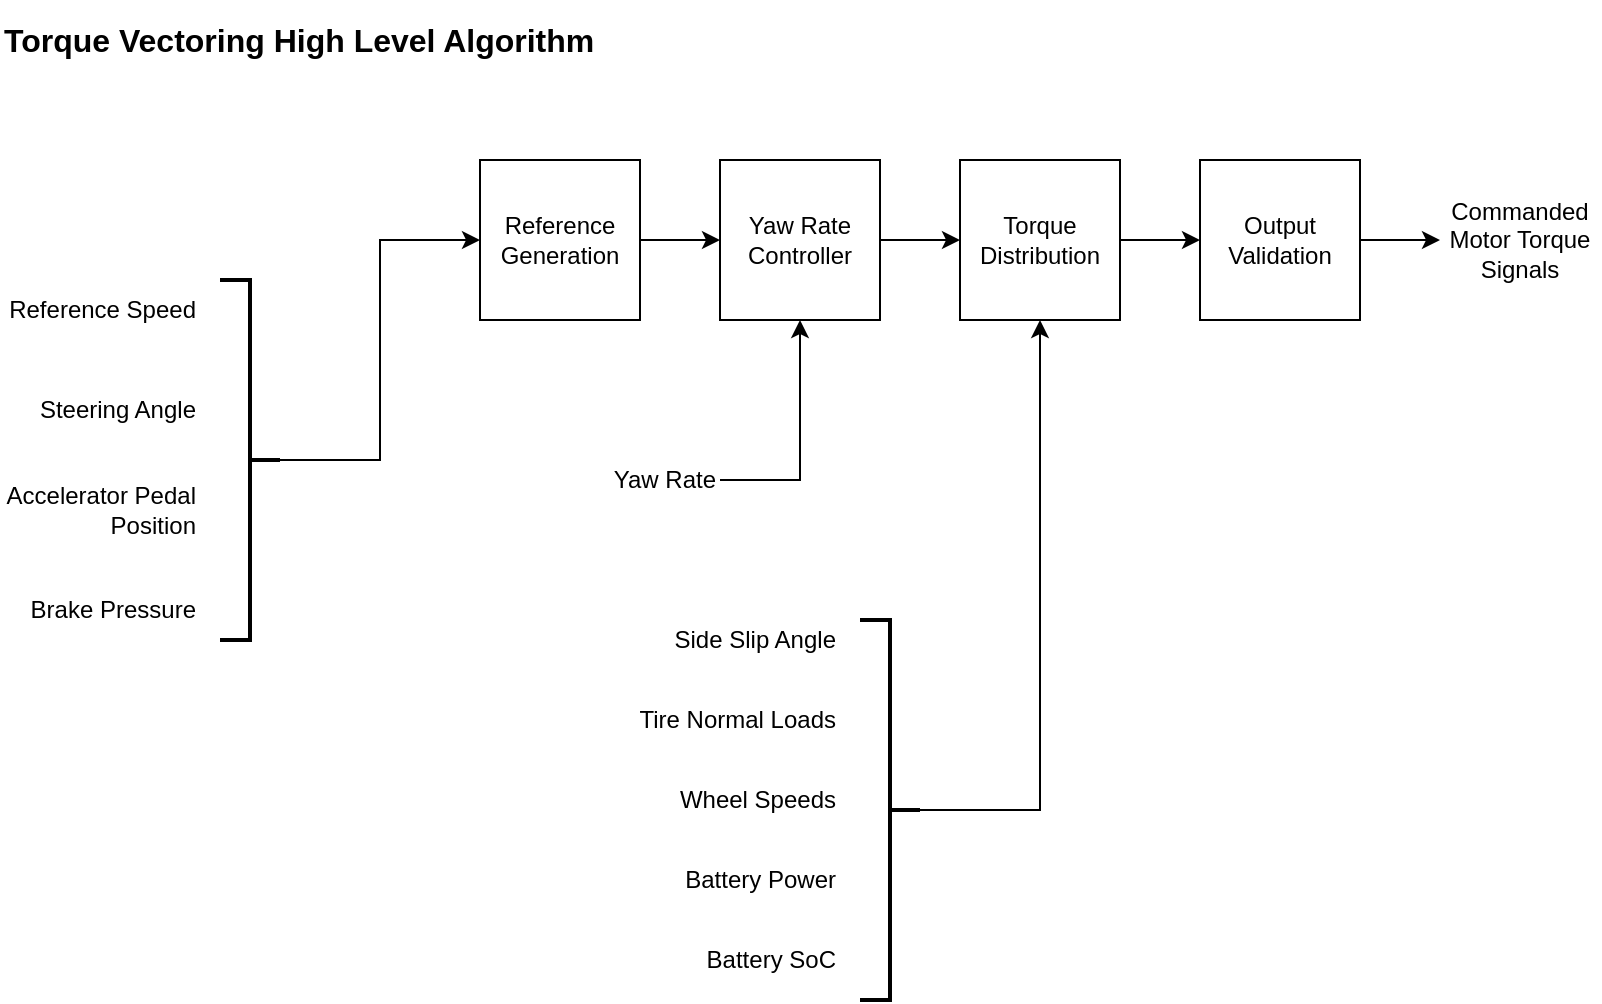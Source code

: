 <mxfile version="24.7.14">
  <diagram name="Page-1" id="hZyFnnQ-NEO26R5vmmBj">
    <mxGraphModel dx="1404" dy="1012" grid="1" gridSize="10" guides="1" tooltips="1" connect="1" arrows="1" fold="1" page="0" pageScale="1" pageWidth="850" pageHeight="1100" math="0" shadow="0">
      <root>
        <mxCell id="0" />
        <mxCell id="1" parent="0" />
        <mxCell id="ZVUKp8MK0bkCZlVXY3z7-9" value="Commanded Motor Torque Signals" style="text;html=1;align=center;verticalAlign=middle;whiteSpace=wrap;rounded=0;" parent="1" vertex="1">
          <mxGeometry x="440" y="-60" width="80" height="40" as="geometry" />
        </mxCell>
        <mxCell id="jxocmDw_oHp8jbZbiG_L-11" value="Torque Vectoring High Level Algorithm" style="text;html=1;align=left;verticalAlign=middle;whiteSpace=wrap;rounded=0;fontStyle=1;fontSize=16;" vertex="1" parent="1">
          <mxGeometry x="-280" y="-160" width="360" height="40" as="geometry" />
        </mxCell>
        <mxCell id="jxocmDw_oHp8jbZbiG_L-18" style="edgeStyle=orthogonalEdgeStyle;rounded=0;orthogonalLoop=1;jettySize=auto;html=1;exitX=1;exitY=0.5;exitDx=0;exitDy=0;entryX=0;entryY=0.5;entryDx=0;entryDy=0;" edge="1" parent="1" source="jxocmDw_oHp8jbZbiG_L-12" target="jxocmDw_oHp8jbZbiG_L-14">
          <mxGeometry relative="1" as="geometry" />
        </mxCell>
        <mxCell id="jxocmDw_oHp8jbZbiG_L-12" value="Reference Generation" style="rounded=0;whiteSpace=wrap;html=1;" vertex="1" parent="1">
          <mxGeometry x="-40" y="-80" width="80" height="80" as="geometry" />
        </mxCell>
        <mxCell id="jxocmDw_oHp8jbZbiG_L-17" style="edgeStyle=orthogonalEdgeStyle;rounded=0;orthogonalLoop=1;jettySize=auto;html=1;exitX=1;exitY=0.5;exitDx=0;exitDy=0;entryX=0;entryY=0.5;entryDx=0;entryDy=0;" edge="1" parent="1" source="jxocmDw_oHp8jbZbiG_L-14" target="jxocmDw_oHp8jbZbiG_L-15">
          <mxGeometry relative="1" as="geometry" />
        </mxCell>
        <mxCell id="jxocmDw_oHp8jbZbiG_L-14" value="Yaw Rate&lt;div&gt;Controller&lt;/div&gt;" style="rounded=0;whiteSpace=wrap;html=1;" vertex="1" parent="1">
          <mxGeometry x="80" y="-80" width="80" height="80" as="geometry" />
        </mxCell>
        <mxCell id="jxocmDw_oHp8jbZbiG_L-16" style="edgeStyle=orthogonalEdgeStyle;rounded=0;orthogonalLoop=1;jettySize=auto;html=1;exitX=1;exitY=0.5;exitDx=0;exitDy=0;entryX=0;entryY=0.5;entryDx=0;entryDy=0;" edge="1" parent="1" source="jxocmDw_oHp8jbZbiG_L-21" target="ZVUKp8MK0bkCZlVXY3z7-9">
          <mxGeometry relative="1" as="geometry" />
        </mxCell>
        <mxCell id="jxocmDw_oHp8jbZbiG_L-15" value="Torque&lt;div&gt;Distribution&lt;/div&gt;" style="rounded=0;whiteSpace=wrap;html=1;" vertex="1" parent="1">
          <mxGeometry x="200" y="-80" width="80" height="80" as="geometry" />
        </mxCell>
        <mxCell id="jxocmDw_oHp8jbZbiG_L-24" value="" style="edgeStyle=orthogonalEdgeStyle;rounded=0;orthogonalLoop=1;jettySize=auto;html=1;exitX=1;exitY=0.5;exitDx=0;exitDy=0;entryX=0;entryY=0.5;entryDx=0;entryDy=0;" edge="1" parent="1" source="jxocmDw_oHp8jbZbiG_L-15" target="jxocmDw_oHp8jbZbiG_L-21">
          <mxGeometry relative="1" as="geometry">
            <mxPoint x="280" y="-40" as="sourcePoint" />
            <mxPoint x="570" y="-40" as="targetPoint" />
          </mxGeometry>
        </mxCell>
        <mxCell id="jxocmDw_oHp8jbZbiG_L-21" value="Output Validation" style="rounded=0;whiteSpace=wrap;html=1;" vertex="1" parent="1">
          <mxGeometry x="320" y="-80" width="80" height="80" as="geometry" />
        </mxCell>
        <mxCell id="jxocmDw_oHp8jbZbiG_L-25" value="Reference Speed" style="text;html=1;align=right;verticalAlign=middle;whiteSpace=wrap;rounded=0;" vertex="1" parent="1">
          <mxGeometry x="-280" y="-20" width="100" height="30" as="geometry" />
        </mxCell>
        <mxCell id="jxocmDw_oHp8jbZbiG_L-26" value="Steering Angle" style="text;html=1;align=right;verticalAlign=middle;whiteSpace=wrap;rounded=0;" vertex="1" parent="1">
          <mxGeometry x="-280" y="30" width="100" height="30" as="geometry" />
        </mxCell>
        <mxCell id="jxocmDw_oHp8jbZbiG_L-27" value="Accelerator Pedal Position" style="text;html=1;align=right;verticalAlign=middle;whiteSpace=wrap;rounded=0;" vertex="1" parent="1">
          <mxGeometry x="-280" y="80" width="100" height="30" as="geometry" />
        </mxCell>
        <mxCell id="jxocmDw_oHp8jbZbiG_L-28" value="Side Slip Angle" style="text;html=1;align=right;verticalAlign=middle;whiteSpace=wrap;rounded=0;" vertex="1" parent="1">
          <mxGeometry x="40" y="140" width="100" height="40" as="geometry" />
        </mxCell>
        <mxCell id="jxocmDw_oHp8jbZbiG_L-29" value="Tire Normal Loads" style="text;html=1;align=right;verticalAlign=middle;whiteSpace=wrap;rounded=0;" vertex="1" parent="1">
          <mxGeometry x="10" y="180" width="130" height="40" as="geometry" />
        </mxCell>
        <mxCell id="jxocmDw_oHp8jbZbiG_L-30" value="Wheel Speeds" style="text;html=1;align=right;verticalAlign=middle;whiteSpace=wrap;rounded=0;" vertex="1" parent="1">
          <mxGeometry x="30" y="220" width="110" height="40" as="geometry" />
        </mxCell>
        <mxCell id="jxocmDw_oHp8jbZbiG_L-31" value="Battery Power" style="text;html=1;align=right;verticalAlign=middle;whiteSpace=wrap;rounded=0;" vertex="1" parent="1">
          <mxGeometry x="30" y="260" width="110" height="40" as="geometry" />
        </mxCell>
        <mxCell id="jxocmDw_oHp8jbZbiG_L-32" value="Battery SoC" style="text;html=1;align=right;verticalAlign=middle;whiteSpace=wrap;rounded=0;" vertex="1" parent="1">
          <mxGeometry x="40" y="300" width="100" height="40" as="geometry" />
        </mxCell>
        <mxCell id="jxocmDw_oHp8jbZbiG_L-33" value="Brake Pressure" style="text;html=1;align=right;verticalAlign=middle;whiteSpace=wrap;rounded=0;" vertex="1" parent="1">
          <mxGeometry x="-280" y="130" width="100" height="30" as="geometry" />
        </mxCell>
        <mxCell id="jxocmDw_oHp8jbZbiG_L-35" style="edgeStyle=orthogonalEdgeStyle;rounded=0;orthogonalLoop=1;jettySize=auto;html=1;exitX=0;exitY=0.5;exitDx=0;exitDy=0;exitPerimeter=0;entryX=0;entryY=0.5;entryDx=0;entryDy=0;" edge="1" parent="1" source="jxocmDw_oHp8jbZbiG_L-34" target="jxocmDw_oHp8jbZbiG_L-12">
          <mxGeometry relative="1" as="geometry">
            <mxPoint x="-120" y="80.0" as="targetPoint" />
          </mxGeometry>
        </mxCell>
        <mxCell id="jxocmDw_oHp8jbZbiG_L-34" value="" style="strokeWidth=2;html=1;shape=mxgraph.flowchart.annotation_2;align=left;labelPosition=right;pointerEvents=1;rotation=-180;" vertex="1" parent="1">
          <mxGeometry x="-170" y="-20" width="30" height="180" as="geometry" />
        </mxCell>
        <mxCell id="jxocmDw_oHp8jbZbiG_L-46" style="edgeStyle=orthogonalEdgeStyle;rounded=0;orthogonalLoop=1;jettySize=auto;html=1;exitX=0;exitY=0.5;exitDx=0;exitDy=0;exitPerimeter=0;entryX=0.5;entryY=1;entryDx=0;entryDy=0;" edge="1" parent="1" source="jxocmDw_oHp8jbZbiG_L-42" target="jxocmDw_oHp8jbZbiG_L-15">
          <mxGeometry relative="1" as="geometry" />
        </mxCell>
        <mxCell id="jxocmDw_oHp8jbZbiG_L-42" value="" style="strokeWidth=2;html=1;shape=mxgraph.flowchart.annotation_2;align=left;labelPosition=right;pointerEvents=1;rotation=-180;" vertex="1" parent="1">
          <mxGeometry x="150" y="150" width="30" height="190" as="geometry" />
        </mxCell>
        <mxCell id="jxocmDw_oHp8jbZbiG_L-45" style="edgeStyle=orthogonalEdgeStyle;rounded=0;orthogonalLoop=1;jettySize=auto;html=1;exitX=1;exitY=0.5;exitDx=0;exitDy=0;entryX=0.5;entryY=1;entryDx=0;entryDy=0;" edge="1" parent="1" source="jxocmDw_oHp8jbZbiG_L-44" target="jxocmDw_oHp8jbZbiG_L-14">
          <mxGeometry relative="1" as="geometry" />
        </mxCell>
        <mxCell id="jxocmDw_oHp8jbZbiG_L-44" value="Yaw Rate" style="text;html=1;align=right;verticalAlign=middle;whiteSpace=wrap;rounded=0;" vertex="1" parent="1">
          <mxGeometry x="-50" y="60" width="130" height="40" as="geometry" />
        </mxCell>
      </root>
    </mxGraphModel>
  </diagram>
</mxfile>
